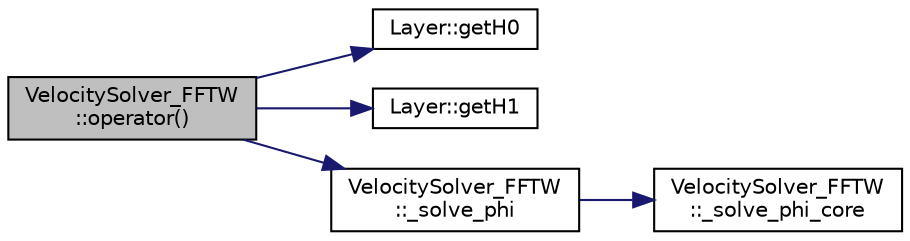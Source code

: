 digraph "VelocitySolver_FFTW::operator()"
{
  edge [fontname="Helvetica",fontsize="10",labelfontname="Helvetica",labelfontsize="10"];
  node [fontname="Helvetica",fontsize="10",shape=record];
  rankdir="LR";
  Node1 [label="VelocitySolver_FFTW\l::operator()",height=0.2,width=0.4,color="black", fillcolor="grey75", style="filled", fontcolor="black"];
  Node1 -> Node2 [color="midnightblue",fontsize="10",style="solid"];
  Node2 [label="Layer::getH0",height=0.2,width=0.4,color="black", fillcolor="white", style="filled",URL="$struct_layer.html#aa4a83091a6e4665cf421e35fc952bd1e"];
  Node1 -> Node3 [color="midnightblue",fontsize="10",style="solid"];
  Node3 [label="Layer::getH1",height=0.2,width=0.4,color="black", fillcolor="white", style="filled",URL="$struct_layer.html#a08e998684111b47031f8930ebde8d099"];
  Node1 -> Node4 [color="midnightblue",fontsize="10",style="solid"];
  Node4 [label="VelocitySolver_FFTW\l::_solve_phi",height=0.2,width=0.4,color="black", fillcolor="white", style="filled",URL="$class_velocity_solver___f_f_t_w.html#a58ab8fe9aebab8bbdb516fdfd527848a"];
  Node4 -> Node5 [color="midnightblue",fontsize="10",style="solid"];
  Node5 [label="VelocitySolver_FFTW\l::_solve_phi_core",height=0.2,width=0.4,color="black", fillcolor="white", style="filled",URL="$class_velocity_solver___f_f_t_w.html#a91285c45bc852d516b7ce421669f0b35"];
}
